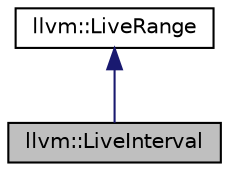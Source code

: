 digraph "llvm::LiveInterval"
{
 // LATEX_PDF_SIZE
  bgcolor="transparent";
  edge [fontname="Helvetica",fontsize="10",labelfontname="Helvetica",labelfontsize="10"];
  node [fontname="Helvetica",fontsize="10",shape="box"];
  Node1 [label="llvm::LiveInterval",height=0.2,width=0.4,color="black", fillcolor="grey75", style="filled", fontcolor="black",tooltip="LiveInterval - This class represents the liveness of a register, or stack slot."];
  Node2 -> Node1 [dir="back",color="midnightblue",fontsize="10",style="solid",fontname="Helvetica"];
  Node2 [label="llvm::LiveRange",height=0.2,width=0.4,color="black",URL="$classllvm_1_1LiveRange.html",tooltip="This class represents the liveness of a register, stack slot, etc."];
}
